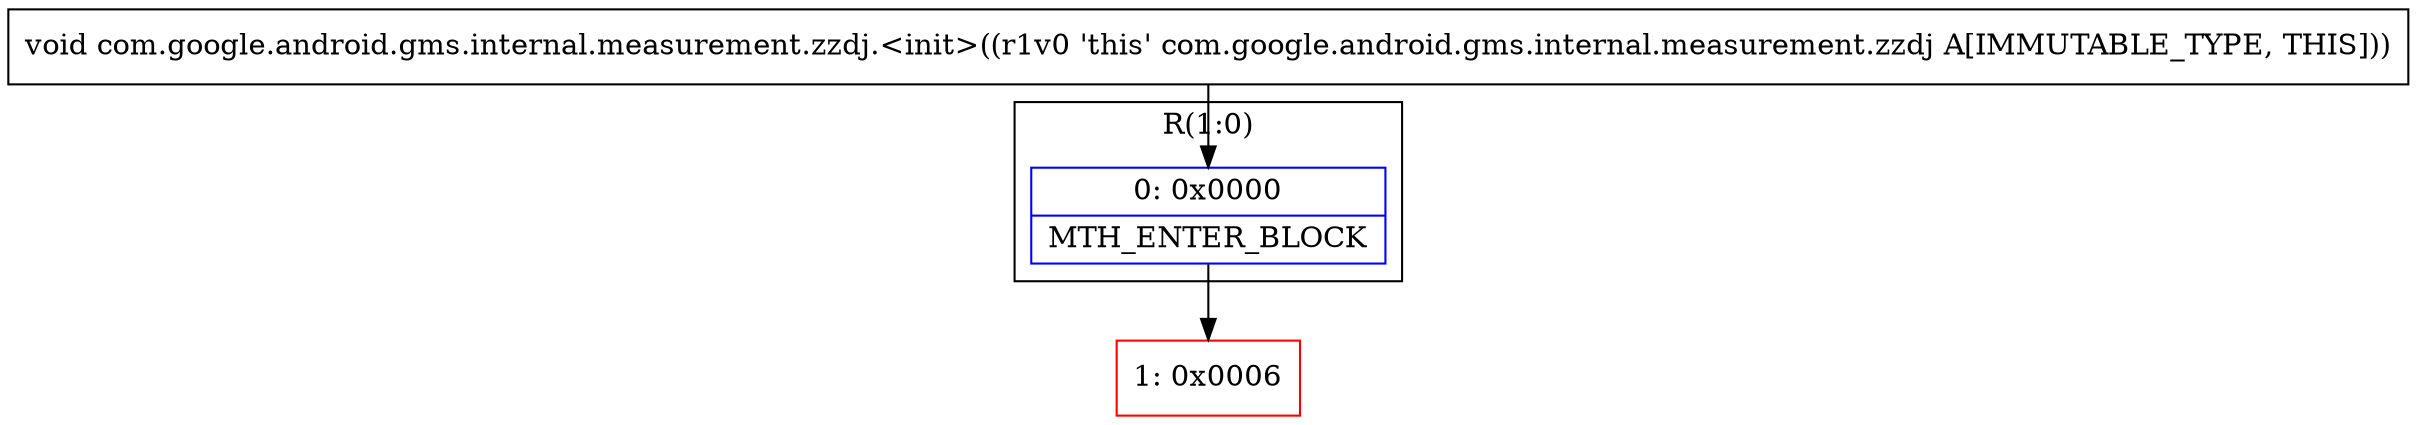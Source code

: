 digraph "CFG forcom.google.android.gms.internal.measurement.zzdj.\<init\>()V" {
subgraph cluster_Region_1265226150 {
label = "R(1:0)";
node [shape=record,color=blue];
Node_0 [shape=record,label="{0\:\ 0x0000|MTH_ENTER_BLOCK\l}"];
}
Node_1 [shape=record,color=red,label="{1\:\ 0x0006}"];
MethodNode[shape=record,label="{void com.google.android.gms.internal.measurement.zzdj.\<init\>((r1v0 'this' com.google.android.gms.internal.measurement.zzdj A[IMMUTABLE_TYPE, THIS])) }"];
MethodNode -> Node_0;
Node_0 -> Node_1;
}

